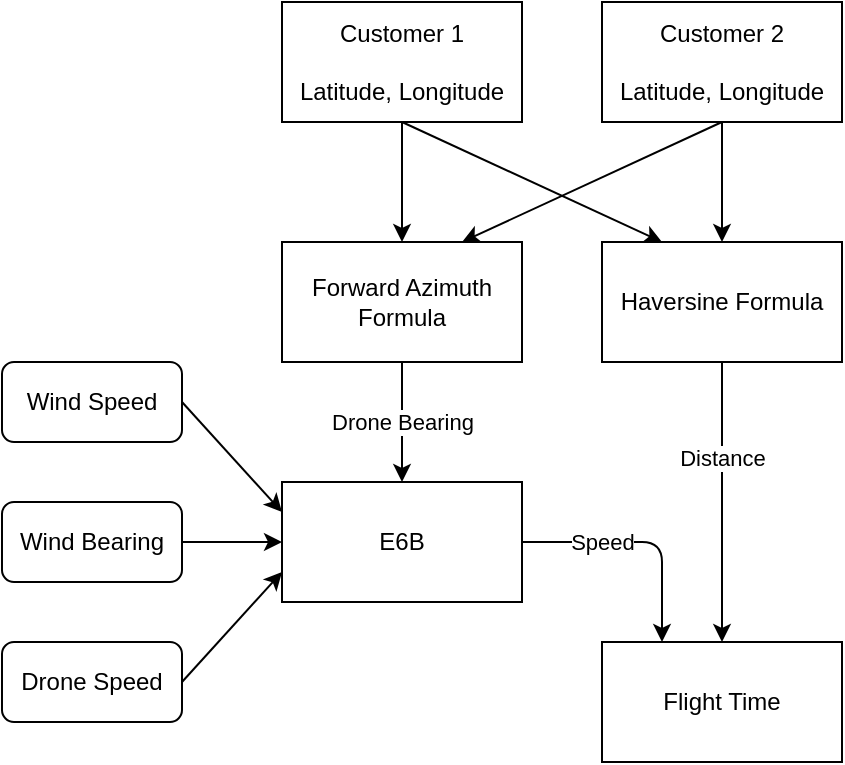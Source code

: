 <mxfile version="13.0.7" type="device"><diagram id="2Viqj2-6hDCcWNhPF5Cx" name="Page-1"><mxGraphModel dx="816" dy="834" grid="1" gridSize="10" guides="1" tooltips="1" connect="1" arrows="1" fold="1" page="1" pageScale="1" pageWidth="827" pageHeight="1169" math="0" shadow="0"><root><mxCell id="0"/><mxCell id="1" parent="0"/><mxCell id="GnturADw66vE7oAOoYzC-1" value="Customer 2&lt;br&gt;&lt;br&gt;Latitude, Longitude" style="rounded=0;whiteSpace=wrap;html=1;" vertex="1" parent="1"><mxGeometry x="360" y="40" width="120" height="60" as="geometry"/></mxCell><mxCell id="GnturADw66vE7oAOoYzC-2" value="Customer 1&lt;br&gt;&lt;br&gt;Latitude, Longitude" style="rounded=0;whiteSpace=wrap;html=1;" vertex="1" parent="1"><mxGeometry x="200" y="40" width="120" height="60" as="geometry"/></mxCell><mxCell id="GnturADw66vE7oAOoYzC-3" value="Haversine Formula" style="rounded=0;whiteSpace=wrap;html=1;" vertex="1" parent="1"><mxGeometry x="360" y="160" width="120" height="60" as="geometry"/></mxCell><mxCell id="GnturADw66vE7oAOoYzC-5" value="Forward Azimuth Formula" style="rounded=0;whiteSpace=wrap;html=1;" vertex="1" parent="1"><mxGeometry x="200" y="160" width="120" height="60" as="geometry"/></mxCell><mxCell id="GnturADw66vE7oAOoYzC-6" value="E6B" style="rounded=0;whiteSpace=wrap;html=1;" vertex="1" parent="1"><mxGeometry x="200" y="280" width="120" height="60" as="geometry"/></mxCell><mxCell id="GnturADw66vE7oAOoYzC-8" value="Flight Time" style="rounded=0;whiteSpace=wrap;html=1;" vertex="1" parent="1"><mxGeometry x="360" y="360" width="120" height="60" as="geometry"/></mxCell><mxCell id="GnturADw66vE7oAOoYzC-17" value="Wind Speed" style="rounded=1;whiteSpace=wrap;html=1;" vertex="1" parent="1"><mxGeometry x="60" y="220" width="90" height="40" as="geometry"/></mxCell><mxCell id="GnturADw66vE7oAOoYzC-18" value="Drone Speed" style="rounded=1;whiteSpace=wrap;html=1;" vertex="1" parent="1"><mxGeometry x="60" y="360" width="90" height="40" as="geometry"/></mxCell><mxCell id="GnturADw66vE7oAOoYzC-19" value="Wind Bearing" style="rounded=1;whiteSpace=wrap;html=1;" vertex="1" parent="1"><mxGeometry x="60" y="290" width="90" height="40" as="geometry"/></mxCell><mxCell id="GnturADw66vE7oAOoYzC-22" value="" style="endArrow=classic;html=1;exitX=0.5;exitY=1;exitDx=0;exitDy=0;entryX=0.5;entryY=0;entryDx=0;entryDy=0;" edge="1" parent="1" source="GnturADw66vE7oAOoYzC-1" target="GnturADw66vE7oAOoYzC-3"><mxGeometry width="50" height="50" relative="1" as="geometry"><mxPoint x="370" y="520" as="sourcePoint"/><mxPoint x="420" y="470" as="targetPoint"/></mxGeometry></mxCell><mxCell id="GnturADw66vE7oAOoYzC-23" value="" style="endArrow=classic;html=1;exitX=0.5;exitY=1;exitDx=0;exitDy=0;entryX=0.5;entryY=0;entryDx=0;entryDy=0;" edge="1" parent="1" source="GnturADw66vE7oAOoYzC-2" target="GnturADw66vE7oAOoYzC-5"><mxGeometry width="50" height="50" relative="1" as="geometry"><mxPoint x="400" y="440" as="sourcePoint"/><mxPoint x="450" y="390" as="targetPoint"/></mxGeometry></mxCell><mxCell id="GnturADw66vE7oAOoYzC-24" value="" style="endArrow=classic;html=1;exitX=0.5;exitY=1;exitDx=0;exitDy=0;entryX=0.75;entryY=0;entryDx=0;entryDy=0;" edge="1" parent="1" source="GnturADw66vE7oAOoYzC-1" target="GnturADw66vE7oAOoYzC-5"><mxGeometry width="50" height="50" relative="1" as="geometry"><mxPoint x="400" y="440" as="sourcePoint"/><mxPoint x="450" y="390" as="targetPoint"/></mxGeometry></mxCell><mxCell id="GnturADw66vE7oAOoYzC-25" value="" style="endArrow=classic;html=1;exitX=0.5;exitY=1;exitDx=0;exitDy=0;entryX=0.25;entryY=0;entryDx=0;entryDy=0;" edge="1" parent="1" source="GnturADw66vE7oAOoYzC-2" target="GnturADw66vE7oAOoYzC-3"><mxGeometry width="50" height="50" relative="1" as="geometry"><mxPoint x="400" y="440" as="sourcePoint"/><mxPoint x="450" y="390" as="targetPoint"/></mxGeometry></mxCell><mxCell id="GnturADw66vE7oAOoYzC-26" value="" style="endArrow=classic;html=1;exitX=0.5;exitY=1;exitDx=0;exitDy=0;entryX=0.5;entryY=0;entryDx=0;entryDy=0;" edge="1" parent="1" source="GnturADw66vE7oAOoYzC-5" target="GnturADw66vE7oAOoYzC-6"><mxGeometry width="50" height="50" relative="1" as="geometry"><mxPoint x="400" y="440" as="sourcePoint"/><mxPoint x="450" y="390" as="targetPoint"/></mxGeometry></mxCell><mxCell id="GnturADw66vE7oAOoYzC-27" value="Drone Bearing" style="edgeLabel;html=1;align=center;verticalAlign=middle;resizable=0;points=[];" vertex="1" connectable="0" parent="GnturADw66vE7oAOoYzC-26"><mxGeometry x="0.533" y="3" relative="1" as="geometry"><mxPoint x="-3" y="-15.88" as="offset"/></mxGeometry></mxCell><mxCell id="GnturADw66vE7oAOoYzC-29" value="" style="endArrow=classic;html=1;exitX=1;exitY=0.5;exitDx=0;exitDy=0;entryX=0;entryY=0.5;entryDx=0;entryDy=0;" edge="1" parent="1" source="GnturADw66vE7oAOoYzC-19" target="GnturADw66vE7oAOoYzC-6"><mxGeometry width="50" height="50" relative="1" as="geometry"><mxPoint x="400" y="440" as="sourcePoint"/><mxPoint x="450" y="390" as="targetPoint"/></mxGeometry></mxCell><mxCell id="GnturADw66vE7oAOoYzC-30" value="" style="endArrow=classic;html=1;exitX=1;exitY=0.5;exitDx=0;exitDy=0;entryX=0;entryY=0.25;entryDx=0;entryDy=0;" edge="1" parent="1" source="GnturADw66vE7oAOoYzC-17" target="GnturADw66vE7oAOoYzC-6"><mxGeometry width="50" height="50" relative="1" as="geometry"><mxPoint x="400" y="440" as="sourcePoint"/><mxPoint x="450" y="390" as="targetPoint"/></mxGeometry></mxCell><mxCell id="GnturADw66vE7oAOoYzC-31" value="" style="endArrow=classic;html=1;exitX=1;exitY=0.5;exitDx=0;exitDy=0;entryX=0;entryY=0.75;entryDx=0;entryDy=0;" edge="1" parent="1" source="GnturADw66vE7oAOoYzC-18" target="GnturADw66vE7oAOoYzC-6"><mxGeometry width="50" height="50" relative="1" as="geometry"><mxPoint x="400" y="440" as="sourcePoint"/><mxPoint x="450" y="390" as="targetPoint"/></mxGeometry></mxCell><mxCell id="GnturADw66vE7oAOoYzC-32" value="" style="endArrow=classic;html=1;exitX=0.5;exitY=1;exitDx=0;exitDy=0;entryX=0.5;entryY=0;entryDx=0;entryDy=0;" edge="1" parent="1" source="GnturADw66vE7oAOoYzC-3" target="GnturADw66vE7oAOoYzC-8"><mxGeometry width="50" height="50" relative="1" as="geometry"><mxPoint x="400" y="440" as="sourcePoint"/><mxPoint x="450" y="390" as="targetPoint"/></mxGeometry></mxCell><mxCell id="GnturADw66vE7oAOoYzC-34" value="Distance" style="edgeLabel;html=1;align=center;verticalAlign=middle;resizable=0;points=[];" vertex="1" connectable="0" parent="GnturADw66vE7oAOoYzC-32"><mxGeometry x="-0.565" y="-2" relative="1" as="geometry"><mxPoint x="2" y="17.06" as="offset"/></mxGeometry></mxCell><mxCell id="GnturADw66vE7oAOoYzC-33" value="" style="endArrow=classic;html=1;exitX=1;exitY=0.5;exitDx=0;exitDy=0;entryX=0.25;entryY=0;entryDx=0;entryDy=0;" edge="1" parent="1" source="GnturADw66vE7oAOoYzC-6" target="GnturADw66vE7oAOoYzC-8"><mxGeometry width="50" height="50" relative="1" as="geometry"><mxPoint x="400" y="440" as="sourcePoint"/><mxPoint x="450" y="390" as="targetPoint"/><Array as="points"><mxPoint x="390" y="310"/></Array></mxGeometry></mxCell><mxCell id="GnturADw66vE7oAOoYzC-35" value="Speed" style="edgeLabel;html=1;align=center;verticalAlign=middle;resizable=0;points=[];" vertex="1" connectable="0" parent="GnturADw66vE7oAOoYzC-33"><mxGeometry x="-0.551" y="-1" relative="1" as="geometry"><mxPoint x="12.94" y="-1" as="offset"/></mxGeometry></mxCell></root></mxGraphModel></diagram></mxfile>